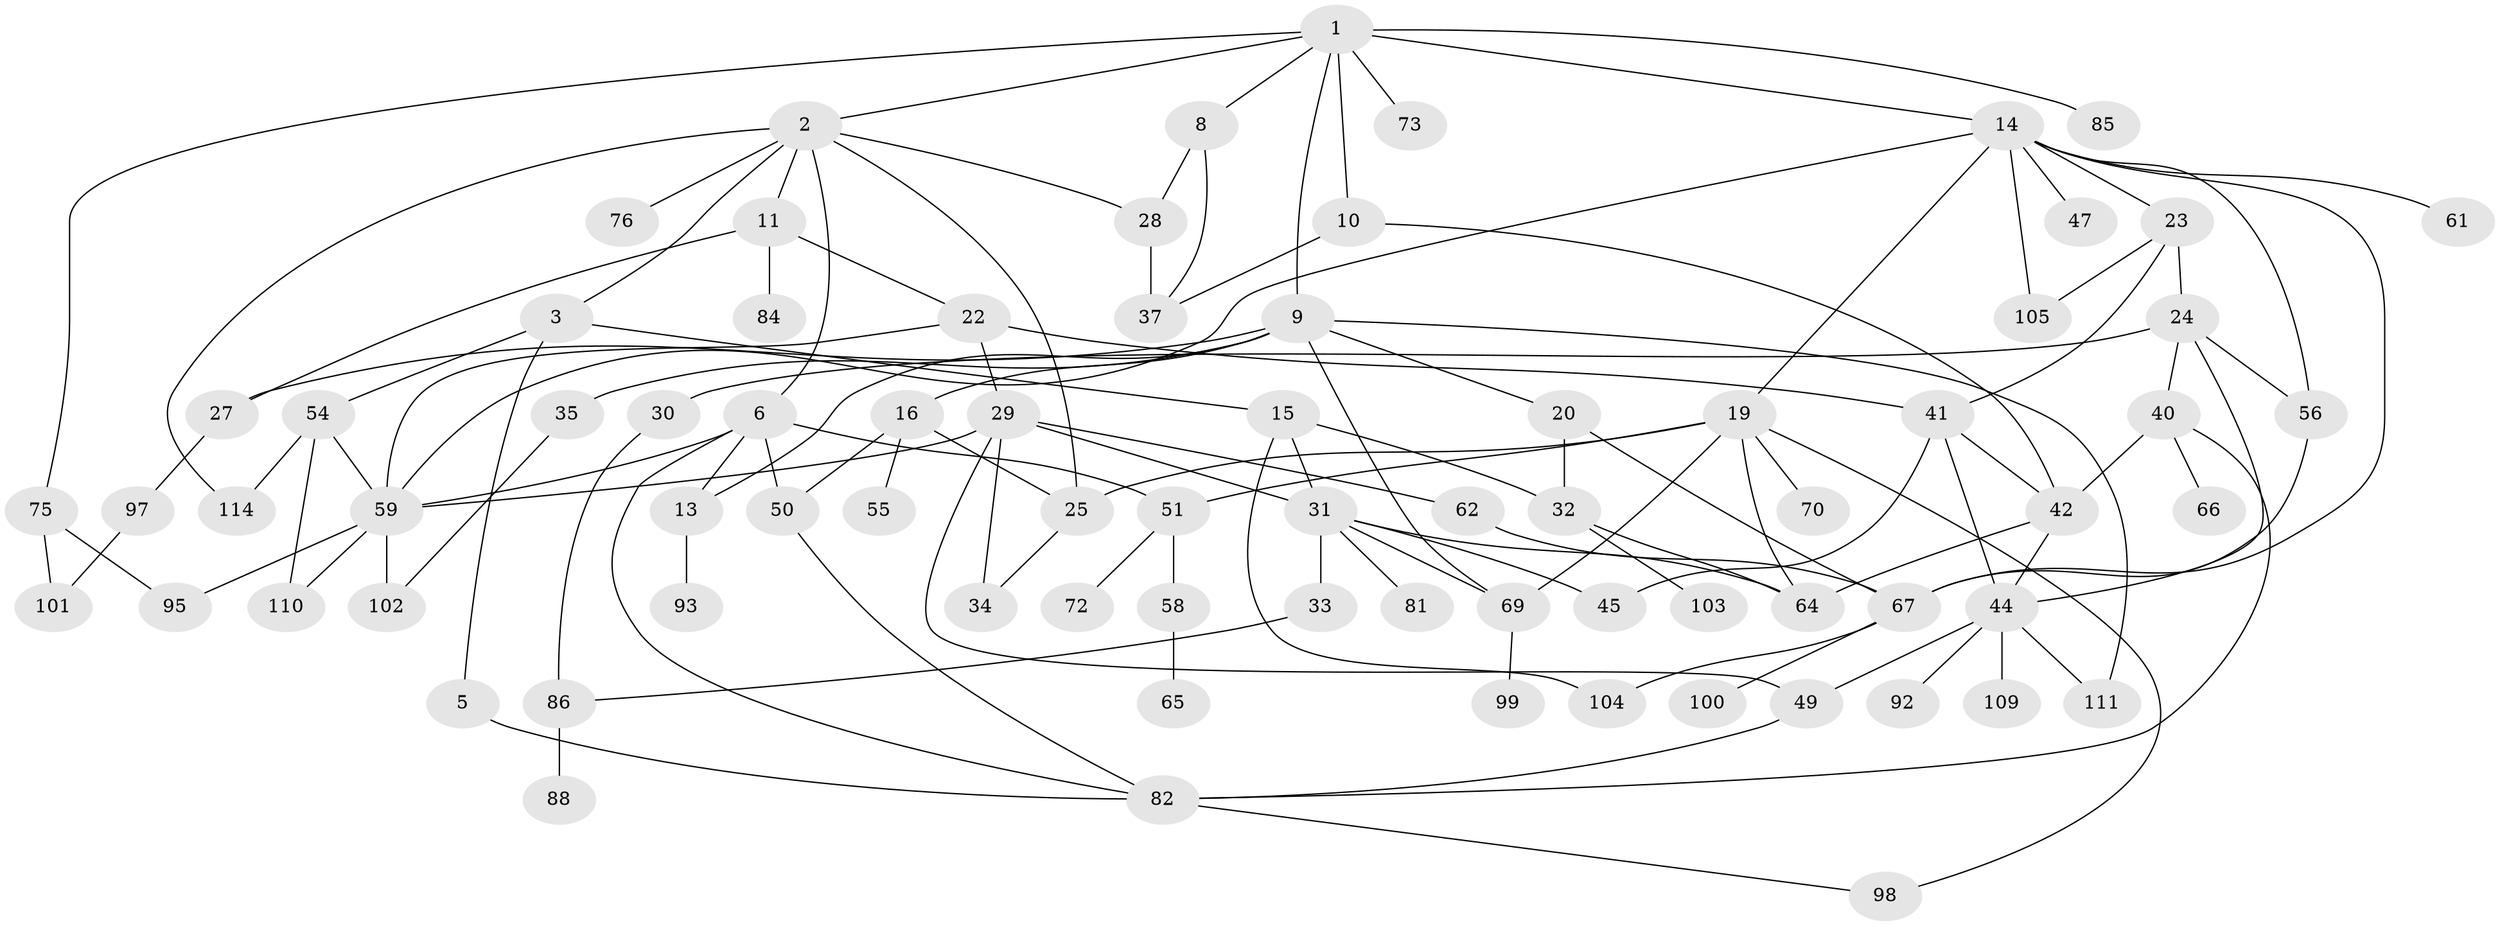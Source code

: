 // original degree distribution, {5: 0.08695652173913043, 6: 0.06086956521739131, 2: 0.28695652173913044, 4: 0.14782608695652175, 1: 0.21739130434782608, 3: 0.1826086956521739, 9: 0.008695652173913044, 7: 0.008695652173913044}
// Generated by graph-tools (version 1.1) at 2025/10/02/27/25 16:10:53]
// undirected, 77 vertices, 122 edges
graph export_dot {
graph [start="1"]
  node [color=gray90,style=filled];
  1 [super="+4"];
  2 [super="+12"];
  3 [super="+7"];
  5;
  6 [super="+52"];
  8;
  9 [super="+53"];
  10 [super="+18"];
  11 [super="+21"];
  13 [super="+80"];
  14 [super="+17"];
  15 [super="+106"];
  16;
  19 [super="+26"];
  20 [super="+107"];
  22 [super="+112"];
  23 [super="+48"];
  24 [super="+36"];
  25 [super="+43"];
  27 [super="+90"];
  28 [super="+74"];
  29 [super="+39"];
  30;
  31 [super="+77"];
  32 [super="+94"];
  33 [super="+38"];
  34;
  35 [super="+113"];
  37 [super="+60"];
  40;
  41 [super="+83"];
  42 [super="+79"];
  44 [super="+46"];
  45;
  47;
  49 [super="+91"];
  50;
  51 [super="+57"];
  54 [super="+68"];
  55;
  56 [super="+63"];
  58;
  59 [super="+71"];
  61 [super="+89"];
  62;
  64;
  65;
  66;
  67 [super="+78"];
  69 [super="+96"];
  70;
  72;
  73;
  75 [super="+115"];
  76 [super="+87"];
  81;
  82 [super="+108"];
  84;
  85;
  86;
  88;
  92;
  93;
  95;
  97;
  98;
  99;
  100;
  101;
  102;
  103;
  104;
  105;
  109;
  110;
  111;
  114;
  1 -- 2;
  1 -- 10;
  1 -- 14 [weight=2];
  1 -- 73;
  1 -- 85;
  1 -- 8;
  1 -- 9;
  1 -- 75;
  2 -- 3;
  2 -- 6;
  2 -- 11;
  2 -- 76;
  2 -- 25;
  2 -- 28;
  2 -- 114;
  3 -- 5;
  3 -- 15;
  3 -- 54;
  5 -- 82;
  6 -- 51;
  6 -- 13;
  6 -- 50;
  6 -- 59;
  6 -- 82;
  8 -- 37;
  8 -- 28;
  9 -- 13;
  9 -- 16;
  9 -- 20;
  9 -- 35 [weight=2];
  9 -- 27;
  9 -- 69 [weight=2];
  9 -- 111;
  10 -- 37;
  10 -- 42;
  11 -- 84 [weight=2];
  11 -- 27;
  11 -- 22;
  13 -- 93;
  14 -- 47;
  14 -- 105;
  14 -- 59;
  14 -- 67;
  14 -- 19;
  14 -- 23;
  14 -- 56;
  14 -- 61;
  15 -- 31;
  15 -- 32;
  15 -- 104;
  16 -- 50;
  16 -- 55;
  16 -- 25;
  19 -- 25;
  19 -- 70;
  19 -- 98;
  19 -- 64;
  19 -- 69;
  19 -- 51;
  20 -- 67;
  20 -- 32;
  22 -- 29;
  22 -- 41;
  22 -- 59;
  23 -- 24;
  23 -- 105;
  23 -- 41;
  24 -- 30;
  24 -- 40;
  24 -- 56;
  24 -- 44;
  25 -- 34;
  27 -- 97;
  28 -- 37;
  29 -- 49;
  29 -- 59;
  29 -- 34;
  29 -- 62;
  29 -- 31;
  30 -- 86;
  31 -- 33;
  31 -- 45;
  31 -- 64;
  31 -- 81;
  31 -- 69;
  32 -- 103;
  32 -- 64;
  33 -- 86;
  35 -- 102;
  40 -- 66;
  40 -- 42;
  40 -- 82;
  41 -- 45;
  41 -- 44;
  41 -- 42;
  42 -- 44;
  42 -- 64;
  44 -- 111;
  44 -- 49;
  44 -- 109;
  44 -- 92;
  49 -- 82;
  50 -- 82;
  51 -- 58;
  51 -- 72;
  54 -- 110;
  54 -- 59;
  54 -- 114;
  56 -- 67;
  58 -- 65;
  59 -- 102 [weight=2];
  59 -- 110;
  59 -- 95;
  62 -- 67;
  67 -- 100;
  67 -- 104;
  69 -- 99;
  75 -- 101;
  75 -- 95;
  82 -- 98;
  86 -- 88;
  97 -- 101;
}
